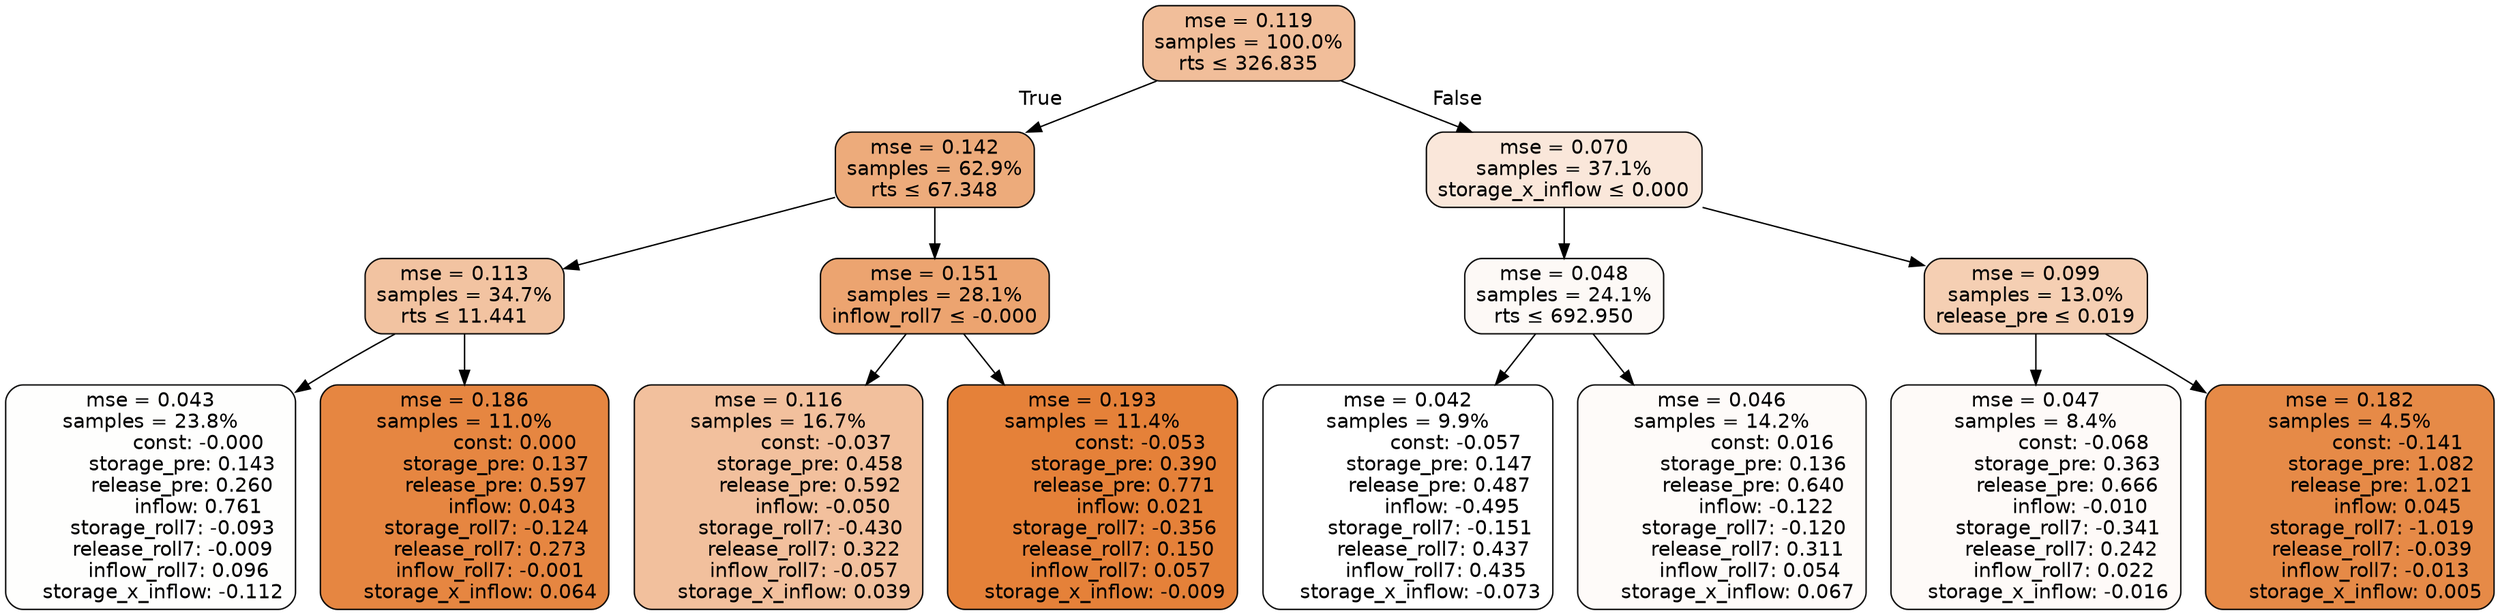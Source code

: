 digraph tree {
bgcolor="transparent"
node [shape=rectangle, style="filled, rounded", color="black", fontname=helvetica] ;
edge [fontname=helvetica] ;
	"0" [label="mse = 0.119
samples = 100.0%
rts &le; 326.835", fillcolor="#f1be9a"]
	"1" [label="mse = 0.142
samples = 62.9%
rts &le; 67.348", fillcolor="#edab7b"]
	"2" [label="mse = 0.113
samples = 34.7%
rts &le; 11.441", fillcolor="#f2c3a1"]
	"3" [label="mse = 0.043
samples = 23.8%
               const: -0.000
          storage_pre: 0.143
          release_pre: 0.260
               inflow: 0.761
       storage_roll7: -0.093
       release_roll7: -0.009
         inflow_roll7: 0.096
    storage_x_inflow: -0.112", fillcolor="#fefefd"]
	"4" [label="mse = 0.186
samples = 11.0%
                const: 0.000
          storage_pre: 0.137
          release_pre: 0.597
               inflow: 0.043
       storage_roll7: -0.124
        release_roll7: 0.273
        inflow_roll7: -0.001
     storage_x_inflow: 0.064", fillcolor="#e68641"]
	"5" [label="mse = 0.151
samples = 28.1%
inflow_roll7 &le; -0.000", fillcolor="#eca470"]
	"6" [label="mse = 0.116
samples = 16.7%
               const: -0.037
          storage_pre: 0.458
          release_pre: 0.592
              inflow: -0.050
       storage_roll7: -0.430
        release_roll7: 0.322
        inflow_roll7: -0.057
     storage_x_inflow: 0.039", fillcolor="#f2c09d"]
	"7" [label="mse = 0.193
samples = 11.4%
               const: -0.053
          storage_pre: 0.390
          release_pre: 0.771
               inflow: 0.021
       storage_roll7: -0.356
        release_roll7: 0.150
         inflow_roll7: 0.057
    storage_x_inflow: -0.009", fillcolor="#e58139"]
	"8" [label="mse = 0.070
samples = 37.1%
storage_x_inflow &le; 0.000", fillcolor="#fae7da"]
	"9" [label="mse = 0.048
samples = 24.1%
rts &le; 692.950", fillcolor="#fdf9f6"]
	"10" [label="mse = 0.042
samples = 9.9%
               const: -0.057
          storage_pre: 0.147
          release_pre: 0.487
              inflow: -0.495
       storage_roll7: -0.151
        release_roll7: 0.437
         inflow_roll7: 0.435
    storage_x_inflow: -0.073", fillcolor="#ffffff"]
	"11" [label="mse = 0.046
samples = 14.2%
                const: 0.016
          storage_pre: 0.136
          release_pre: 0.640
              inflow: -0.122
       storage_roll7: -0.120
        release_roll7: 0.311
         inflow_roll7: 0.054
     storage_x_inflow: 0.067", fillcolor="#fefbf9"]
	"12" [label="mse = 0.099
samples = 13.0%
release_pre &le; 0.019", fillcolor="#f5cfb3"]
	"13" [label="mse = 0.047
samples = 8.4%
               const: -0.068
          storage_pre: 0.363
          release_pre: 0.666
              inflow: -0.010
       storage_roll7: -0.341
        release_roll7: 0.242
         inflow_roll7: 0.022
    storage_x_inflow: -0.016", fillcolor="#fefaf8"]
	"14" [label="mse = 0.182
samples = 4.5%
               const: -0.141
          storage_pre: 1.082
          release_pre: 1.021
               inflow: 0.045
       storage_roll7: -1.019
       release_roll7: -0.039
        inflow_roll7: -0.013
     storage_x_inflow: 0.005", fillcolor="#e68a47"]

	"0" -> "1" [labeldistance=2.5, labelangle=45, headlabel="True"]
	"1" -> "2"
	"2" -> "3"
	"2" -> "4"
	"1" -> "5"
	"5" -> "6"
	"5" -> "7"
	"0" -> "8" [labeldistance=2.5, labelangle=-45, headlabel="False"]
	"8" -> "9"
	"9" -> "10"
	"9" -> "11"
	"8" -> "12"
	"12" -> "13"
	"12" -> "14"
}